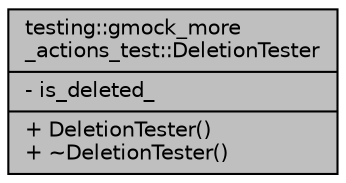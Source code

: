 digraph "testing::gmock_more_actions_test::DeletionTester"
{
  edge [fontname="Helvetica",fontsize="10",labelfontname="Helvetica",labelfontsize="10"];
  node [fontname="Helvetica",fontsize="10",shape=record];
  Node1 [label="{testing::gmock_more\l_actions_test::DeletionTester\n|- is_deleted_\l|+ DeletionTester()\l+ ~DeletionTester()\l}",height=0.2,width=0.4,color="black", fillcolor="grey75", style="filled", fontcolor="black"];
}
